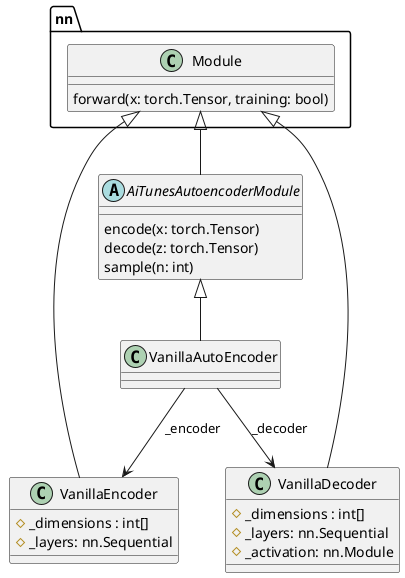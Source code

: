 @startuml VanillaAutoeEncoder

class nn.Module {
    forward(x: torch.Tensor, training: bool)
}
abstract class AiTunesAutoencoderModule {
    encode(x: torch.Tensor)
    decode(z: torch.Tensor)
    sample(n: int)
}

class VanillaEncoder {
    # _dimensions : int[]
    # _layers: nn.Sequential
}
class VanillaDecoder {
    # _dimensions : int[]
    # _layers: nn.Sequential
    # _activation: nn.Module
}
class VanillaAutoEncoder {
}

abstract class AiTunesAutoencoderModule extends nn.Module
class VanillaEncoder extends nn.Module
class VanillaDecoder extends nn.Module
class VanillaAutoEncoder extends AiTunesAutoencoderModule
VanillaAutoEncoder --> VanillaEncoder : _encoder
VanillaAutoEncoder --> VanillaDecoder : _decoder